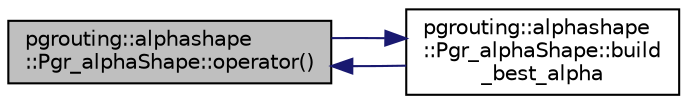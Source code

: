digraph "pgrouting::alphashape::Pgr_alphaShape::operator()"
{
  edge [fontname="Helvetica",fontsize="10",labelfontname="Helvetica",labelfontsize="10"];
  node [fontname="Helvetica",fontsize="10",shape=record];
  rankdir="LR";
  Node142 [label="pgrouting::alphashape\l::Pgr_alphaShape::operator()",height=0.2,width=0.4,color="black", fillcolor="grey75", style="filled", fontcolor="black"];
  Node142 -> Node143 [dir="back",color="midnightblue",fontsize="10",style="solid",fontname="Helvetica"];
  Node143 [label="pgrouting::alphashape\l::Pgr_alphaShape::build\l_best_alpha",height=0.2,width=0.4,color="black", fillcolor="white", style="filled",URL="$classpgrouting_1_1alphashape_1_1Pgr__alphaShape.html#ab3e348fc5e207a8ec49b46d0771f33ca"];
  Node143 -> Node142 [dir="back",color="midnightblue",fontsize="10",style="solid",fontname="Helvetica"];
}
